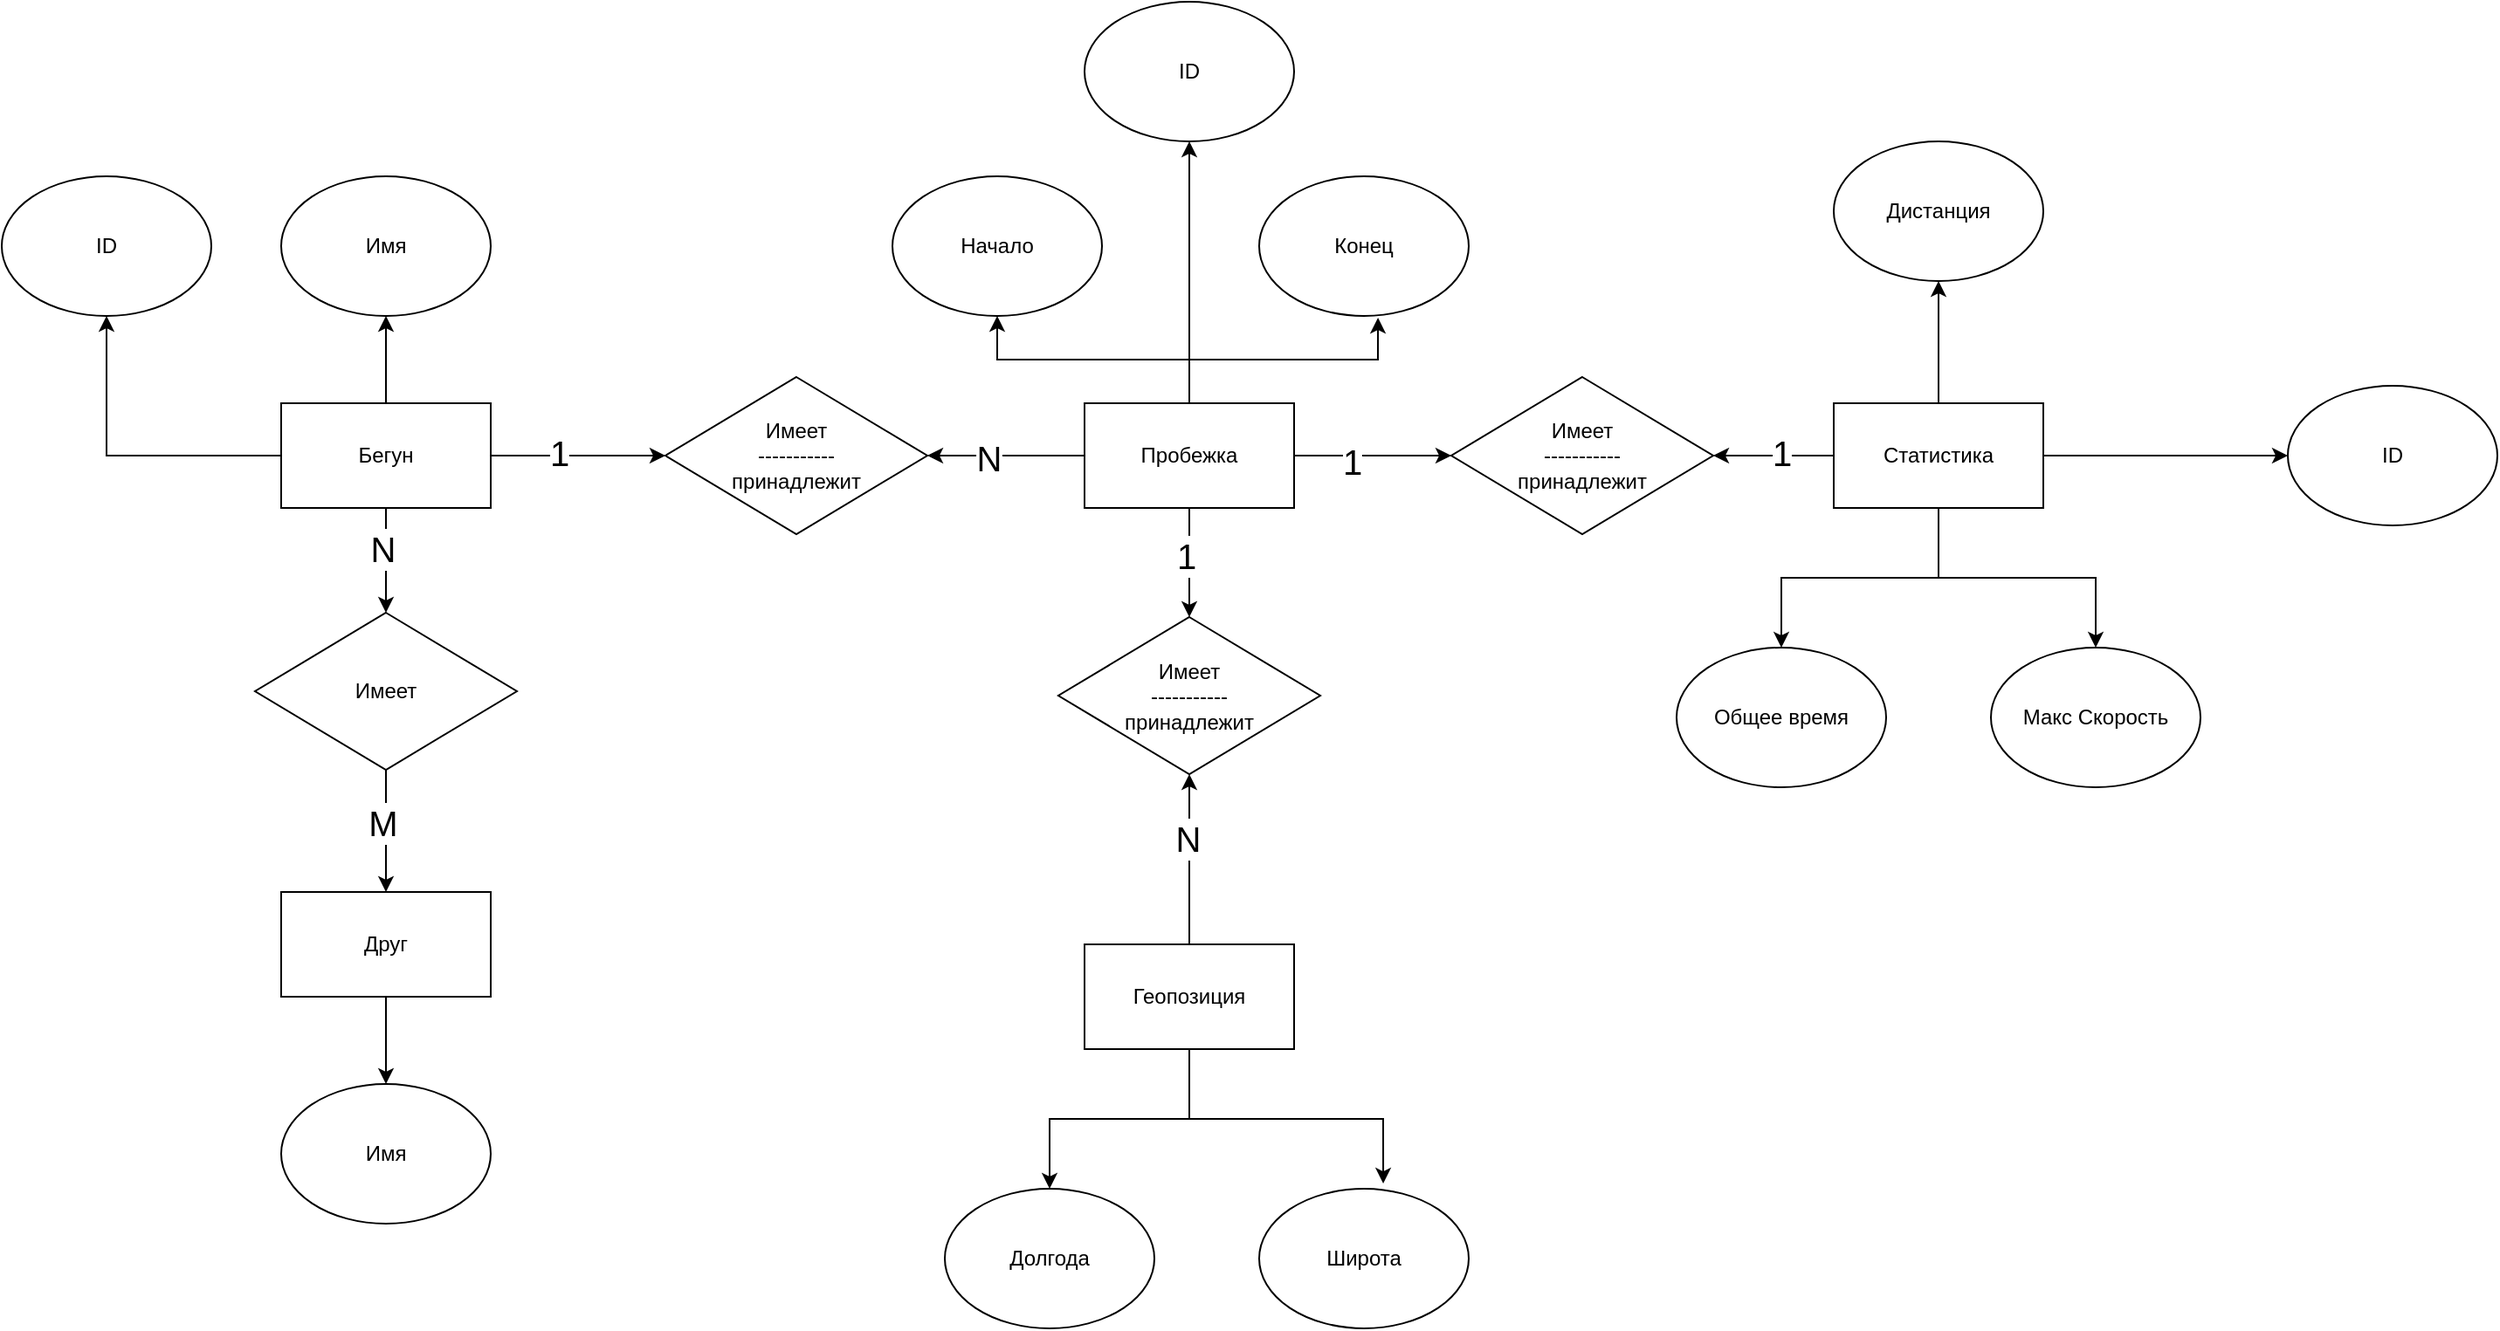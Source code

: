 <mxfile version="20.5.3" type="device" pages="4"><diagram id="G7HQwUdhMX8wW5QGixQw" name="CDM"><mxGraphModel dx="2932" dy="780" grid="1" gridSize="10" guides="1" tooltips="1" connect="1" arrows="1" fold="1" page="1" pageScale="1" pageWidth="850" pageHeight="1100" math="0" shadow="0"><root><mxCell id="0"/><mxCell id="1" parent="0"/><mxCell id="3zRJpmoKI505wAV3qdZz-3" value="" style="edgeStyle=orthogonalEdgeStyle;rounded=0;orthogonalLoop=1;jettySize=auto;html=1;" parent="1" source="3zRJpmoKI505wAV3qdZz-1" target="3zRJpmoKI505wAV3qdZz-2" edge="1"><mxGeometry relative="1" as="geometry"/></mxCell><mxCell id="3zRJpmoKI505wAV3qdZz-5" value="" style="edgeStyle=orthogonalEdgeStyle;rounded=0;orthogonalLoop=1;jettySize=auto;html=1;" parent="1" source="3zRJpmoKI505wAV3qdZz-1" target="3zRJpmoKI505wAV3qdZz-4" edge="1"><mxGeometry relative="1" as="geometry"/></mxCell><mxCell id="3zRJpmoKI505wAV3qdZz-45" value="1" style="edgeLabel;html=1;align=center;verticalAlign=middle;resizable=0;points=[];fontSize=20;" parent="3zRJpmoKI505wAV3qdZz-5" vertex="1" connectable="0"><mxGeometry x="-0.22" y="2" relative="1" as="geometry"><mxPoint as="offset"/></mxGeometry></mxCell><mxCell id="3zRJpmoKI505wAV3qdZz-34" value="" style="edgeStyle=orthogonalEdgeStyle;rounded=0;orthogonalLoop=1;jettySize=auto;html=1;" parent="1" source="3zRJpmoKI505wAV3qdZz-1" target="3zRJpmoKI505wAV3qdZz-33" edge="1"><mxGeometry relative="1" as="geometry"/></mxCell><mxCell id="3zRJpmoKI505wAV3qdZz-47" value="" style="edgeStyle=orthogonalEdgeStyle;rounded=0;orthogonalLoop=1;jettySize=auto;html=1;" parent="1" source="3zRJpmoKI505wAV3qdZz-1" target="3zRJpmoKI505wAV3qdZz-40" edge="1"><mxGeometry relative="1" as="geometry"/></mxCell><mxCell id="3zRJpmoKI505wAV3qdZz-48" value="N" style="edgeLabel;html=1;align=center;verticalAlign=middle;resizable=0;points=[];fontSize=20;" parent="3zRJpmoKI505wAV3qdZz-47" vertex="1" connectable="0"><mxGeometry x="-0.248" y="-2" relative="1" as="geometry"><mxPoint as="offset"/></mxGeometry></mxCell><mxCell id="3zRJpmoKI505wAV3qdZz-1" value="Бегун" style="rounded=0;whiteSpace=wrap;html=1;" parent="1" vertex="1"><mxGeometry x="90" y="390" width="120" height="60" as="geometry"/></mxCell><mxCell id="3zRJpmoKI505wAV3qdZz-2" value="Имя" style="ellipse;whiteSpace=wrap;html=1;" parent="1" vertex="1"><mxGeometry x="90" y="260" width="120" height="80" as="geometry"/></mxCell><mxCell id="3zRJpmoKI505wAV3qdZz-4" value="&lt;div&gt;Имеет&lt;/div&gt;&lt;div&gt;-----------&lt;/div&gt;&lt;div&gt;принадлежит&lt;br&gt;&lt;/div&gt;" style="rhombus;whiteSpace=wrap;html=1;" parent="1" vertex="1"><mxGeometry x="310" y="375" width="150" height="90" as="geometry"/></mxCell><mxCell id="3zRJpmoKI505wAV3qdZz-7" value="" style="edgeStyle=orthogonalEdgeStyle;rounded=0;orthogonalLoop=1;jettySize=auto;html=1;" parent="1" source="3zRJpmoKI505wAV3qdZz-6" target="3zRJpmoKI505wAV3qdZz-4" edge="1"><mxGeometry relative="1" as="geometry"/></mxCell><mxCell id="3zRJpmoKI505wAV3qdZz-46" value="N" style="edgeLabel;html=1;align=center;verticalAlign=middle;resizable=0;points=[];fontSize=20;" parent="3zRJpmoKI505wAV3qdZz-7" vertex="1" connectable="0"><mxGeometry x="0.222" y="1" relative="1" as="geometry"><mxPoint as="offset"/></mxGeometry></mxCell><mxCell id="3zRJpmoKI505wAV3qdZz-11" style="edgeStyle=orthogonalEdgeStyle;rounded=0;orthogonalLoop=1;jettySize=auto;html=1;exitX=0.5;exitY=0;exitDx=0;exitDy=0;entryX=0.5;entryY=1;entryDx=0;entryDy=0;" parent="1" source="3zRJpmoKI505wAV3qdZz-6" target="3zRJpmoKI505wAV3qdZz-8" edge="1"><mxGeometry relative="1" as="geometry"/></mxCell><mxCell id="3zRJpmoKI505wAV3qdZz-12" style="edgeStyle=orthogonalEdgeStyle;rounded=0;orthogonalLoop=1;jettySize=auto;html=1;exitX=0.5;exitY=0;exitDx=0;exitDy=0;entryX=0.567;entryY=1.013;entryDx=0;entryDy=0;entryPerimeter=0;" parent="1" source="3zRJpmoKI505wAV3qdZz-6" target="3zRJpmoKI505wAV3qdZz-9" edge="1"><mxGeometry relative="1" as="geometry"/></mxCell><mxCell id="3zRJpmoKI505wAV3qdZz-14" value="" style="edgeStyle=orthogonalEdgeStyle;rounded=0;orthogonalLoop=1;jettySize=auto;html=1;" parent="1" source="3zRJpmoKI505wAV3qdZz-6" target="3zRJpmoKI505wAV3qdZz-13" edge="1"><mxGeometry relative="1" as="geometry"><Array as="points"><mxPoint x="610" y="500"/><mxPoint x="610" y="500"/></Array></mxGeometry></mxCell><mxCell id="3zRJpmoKI505wAV3qdZz-52" value="1" style="edgeLabel;html=1;align=center;verticalAlign=middle;resizable=0;points=[];fontSize=20;" parent="3zRJpmoKI505wAV3qdZz-14" vertex="1" connectable="0"><mxGeometry x="-0.144" y="-2" relative="1" as="geometry"><mxPoint as="offset"/></mxGeometry></mxCell><mxCell id="3zRJpmoKI505wAV3qdZz-25" value="" style="edgeStyle=orthogonalEdgeStyle;rounded=0;orthogonalLoop=1;jettySize=auto;html=1;" parent="1" source="3zRJpmoKI505wAV3qdZz-6" target="3zRJpmoKI505wAV3qdZz-24" edge="1"><mxGeometry relative="1" as="geometry"/></mxCell><mxCell id="3zRJpmoKI505wAV3qdZz-50" value="1" style="edgeLabel;html=1;align=center;verticalAlign=middle;resizable=0;points=[];fontSize=20;" parent="3zRJpmoKI505wAV3qdZz-25" vertex="1" connectable="0"><mxGeometry x="-0.269" y="-3" relative="1" as="geometry"><mxPoint as="offset"/></mxGeometry></mxCell><mxCell id="3zRJpmoKI505wAV3qdZz-36" style="edgeStyle=orthogonalEdgeStyle;rounded=0;orthogonalLoop=1;jettySize=auto;html=1;exitX=0.5;exitY=0;exitDx=0;exitDy=0;entryX=0.5;entryY=1;entryDx=0;entryDy=0;" parent="1" source="3zRJpmoKI505wAV3qdZz-6" target="3zRJpmoKI505wAV3qdZz-35" edge="1"><mxGeometry relative="1" as="geometry"/></mxCell><mxCell id="3zRJpmoKI505wAV3qdZz-6" value="Пробежка" style="rounded=0;whiteSpace=wrap;html=1;" parent="1" vertex="1"><mxGeometry x="550" y="390" width="120" height="60" as="geometry"/></mxCell><mxCell id="3zRJpmoKI505wAV3qdZz-8" value="Начало" style="ellipse;whiteSpace=wrap;html=1;" parent="1" vertex="1"><mxGeometry x="440" y="260" width="120" height="80" as="geometry"/></mxCell><mxCell id="3zRJpmoKI505wAV3qdZz-9" value="Конец" style="ellipse;whiteSpace=wrap;html=1;" parent="1" vertex="1"><mxGeometry x="650" y="260" width="120" height="80" as="geometry"/></mxCell><mxCell id="3zRJpmoKI505wAV3qdZz-13" value="&lt;div&gt;Имеет&lt;/div&gt;&lt;div&gt;-----------&lt;/div&gt;&lt;div&gt;принадлежит&lt;br&gt;&lt;/div&gt;" style="rhombus;whiteSpace=wrap;html=1;" parent="1" vertex="1"><mxGeometry x="535" y="512.5" width="150" height="90" as="geometry"/></mxCell><mxCell id="3zRJpmoKI505wAV3qdZz-16" value="" style="edgeStyle=orthogonalEdgeStyle;rounded=0;orthogonalLoop=1;jettySize=auto;html=1;" parent="1" source="3zRJpmoKI505wAV3qdZz-15" target="3zRJpmoKI505wAV3qdZz-13" edge="1"><mxGeometry relative="1" as="geometry"/></mxCell><mxCell id="3zRJpmoKI505wAV3qdZz-53" value="N" style="edgeLabel;html=1;align=center;verticalAlign=middle;resizable=0;points=[];fontSize=20;" parent="3zRJpmoKI505wAV3qdZz-16" vertex="1" connectable="0"><mxGeometry x="0.263" y="1" relative="1" as="geometry"><mxPoint as="offset"/></mxGeometry></mxCell><mxCell id="3zRJpmoKI505wAV3qdZz-20" style="edgeStyle=orthogonalEdgeStyle;rounded=0;orthogonalLoop=1;jettySize=auto;html=1;exitX=0.5;exitY=1;exitDx=0;exitDy=0;entryX=0.5;entryY=0;entryDx=0;entryDy=0;" parent="1" source="3zRJpmoKI505wAV3qdZz-15" target="3zRJpmoKI505wAV3qdZz-17" edge="1"><mxGeometry relative="1" as="geometry"/></mxCell><mxCell id="3zRJpmoKI505wAV3qdZz-21" style="edgeStyle=orthogonalEdgeStyle;rounded=0;orthogonalLoop=1;jettySize=auto;html=1;exitX=0.5;exitY=1;exitDx=0;exitDy=0;entryX=0.592;entryY=-0.037;entryDx=0;entryDy=0;entryPerimeter=0;" parent="1" source="3zRJpmoKI505wAV3qdZz-15" target="3zRJpmoKI505wAV3qdZz-19" edge="1"><mxGeometry relative="1" as="geometry"/></mxCell><mxCell id="3zRJpmoKI505wAV3qdZz-15" value="Геопозиция" style="rounded=0;whiteSpace=wrap;html=1;" parent="1" vertex="1"><mxGeometry x="550" y="700" width="120" height="60" as="geometry"/></mxCell><mxCell id="3zRJpmoKI505wAV3qdZz-17" value="Долгода" style="ellipse;whiteSpace=wrap;html=1;" parent="1" vertex="1"><mxGeometry x="470" y="840" width="120" height="80" as="geometry"/></mxCell><mxCell id="3zRJpmoKI505wAV3qdZz-19" value="Широта" style="ellipse;whiteSpace=wrap;html=1;" parent="1" vertex="1"><mxGeometry x="650" y="840" width="120" height="80" as="geometry"/></mxCell><mxCell id="3zRJpmoKI505wAV3qdZz-26" value="" style="edgeStyle=orthogonalEdgeStyle;rounded=0;orthogonalLoop=1;jettySize=auto;html=1;" parent="1" source="3zRJpmoKI505wAV3qdZz-23" target="3zRJpmoKI505wAV3qdZz-24" edge="1"><mxGeometry relative="1" as="geometry"/></mxCell><mxCell id="3zRJpmoKI505wAV3qdZz-51" value="1" style="edgeLabel;html=1;align=center;verticalAlign=middle;resizable=0;points=[];fontSize=20;" parent="3zRJpmoKI505wAV3qdZz-26" vertex="1" connectable="0"><mxGeometry x="-0.137" y="-2" relative="1" as="geometry"><mxPoint as="offset"/></mxGeometry></mxCell><mxCell id="3zRJpmoKI505wAV3qdZz-30" value="" style="edgeStyle=orthogonalEdgeStyle;rounded=0;orthogonalLoop=1;jettySize=auto;html=1;" parent="1" source="3zRJpmoKI505wAV3qdZz-23" target="3zRJpmoKI505wAV3qdZz-29" edge="1"><mxGeometry relative="1" as="geometry"/></mxCell><mxCell id="3zRJpmoKI505wAV3qdZz-31" style="edgeStyle=orthogonalEdgeStyle;rounded=0;orthogonalLoop=1;jettySize=auto;html=1;exitX=0.5;exitY=1;exitDx=0;exitDy=0;entryX=0.5;entryY=0;entryDx=0;entryDy=0;" parent="1" source="3zRJpmoKI505wAV3qdZz-23" target="3zRJpmoKI505wAV3qdZz-27" edge="1"><mxGeometry relative="1" as="geometry"/></mxCell><mxCell id="3zRJpmoKI505wAV3qdZz-32" style="edgeStyle=orthogonalEdgeStyle;rounded=0;orthogonalLoop=1;jettySize=auto;html=1;exitX=0.5;exitY=1;exitDx=0;exitDy=0;entryX=0.5;entryY=0;entryDx=0;entryDy=0;" parent="1" source="3zRJpmoKI505wAV3qdZz-23" target="3zRJpmoKI505wAV3qdZz-28" edge="1"><mxGeometry relative="1" as="geometry"/></mxCell><mxCell id="3zRJpmoKI505wAV3qdZz-38" style="edgeStyle=orthogonalEdgeStyle;rounded=0;orthogonalLoop=1;jettySize=auto;html=1;exitX=1;exitY=0.5;exitDx=0;exitDy=0;" parent="1" source="3zRJpmoKI505wAV3qdZz-23" target="3zRJpmoKI505wAV3qdZz-37" edge="1"><mxGeometry relative="1" as="geometry"/></mxCell><mxCell id="3zRJpmoKI505wAV3qdZz-23" value="Статистика" style="rounded=0;whiteSpace=wrap;html=1;" parent="1" vertex="1"><mxGeometry x="979" y="390" width="120" height="60" as="geometry"/></mxCell><mxCell id="3zRJpmoKI505wAV3qdZz-24" value="&lt;div&gt;Имеет&lt;/div&gt;&lt;div&gt;-----------&lt;/div&gt;&lt;div&gt;принадлежит&lt;br&gt;&lt;/div&gt;" style="rhombus;whiteSpace=wrap;html=1;" parent="1" vertex="1"><mxGeometry x="760" y="375" width="150" height="90" as="geometry"/></mxCell><mxCell id="3zRJpmoKI505wAV3qdZz-27" value="Общее время" style="ellipse;whiteSpace=wrap;html=1;" parent="1" vertex="1"><mxGeometry x="889" y="530" width="120" height="80" as="geometry"/></mxCell><mxCell id="3zRJpmoKI505wAV3qdZz-28" value="Макс Скорость" style="ellipse;whiteSpace=wrap;html=1;" parent="1" vertex="1"><mxGeometry x="1069" y="530" width="120" height="80" as="geometry"/></mxCell><mxCell id="3zRJpmoKI505wAV3qdZz-29" value="Дистанция" style="ellipse;whiteSpace=wrap;html=1;" parent="1" vertex="1"><mxGeometry x="979" y="240" width="120" height="80" as="geometry"/></mxCell><mxCell id="3zRJpmoKI505wAV3qdZz-33" value="ID" style="ellipse;whiteSpace=wrap;html=1;" parent="1" vertex="1"><mxGeometry x="-70" y="260" width="120" height="80" as="geometry"/></mxCell><mxCell id="3zRJpmoKI505wAV3qdZz-35" value="ID" style="ellipse;whiteSpace=wrap;html=1;" parent="1" vertex="1"><mxGeometry x="550" y="160" width="120" height="80" as="geometry"/></mxCell><mxCell id="3zRJpmoKI505wAV3qdZz-37" value="ID" style="ellipse;whiteSpace=wrap;html=1;" parent="1" vertex="1"><mxGeometry x="1239" y="380" width="120" height="80" as="geometry"/></mxCell><mxCell id="3zRJpmoKI505wAV3qdZz-44" value="" style="edgeStyle=orthogonalEdgeStyle;rounded=0;orthogonalLoop=1;jettySize=auto;html=1;" parent="1" source="3zRJpmoKI505wAV3qdZz-39" target="3zRJpmoKI505wAV3qdZz-43" edge="1"><mxGeometry relative="1" as="geometry"/></mxCell><mxCell id="3zRJpmoKI505wAV3qdZz-39" value="Друг" style="rounded=0;whiteSpace=wrap;html=1;" parent="1" vertex="1"><mxGeometry x="90" y="670" width="120" height="60" as="geometry"/></mxCell><mxCell id="3zRJpmoKI505wAV3qdZz-42" value="" style="edgeStyle=orthogonalEdgeStyle;rounded=0;orthogonalLoop=1;jettySize=auto;html=1;" parent="1" source="3zRJpmoKI505wAV3qdZz-40" target="3zRJpmoKI505wAV3qdZz-39" edge="1"><mxGeometry relative="1" as="geometry"/></mxCell><mxCell id="3zRJpmoKI505wAV3qdZz-49" value="M" style="edgeLabel;html=1;align=center;verticalAlign=middle;resizable=0;points=[];fontSize=20;" parent="3zRJpmoKI505wAV3qdZz-42" vertex="1" connectable="0"><mxGeometry x="-0.152" y="-2" relative="1" as="geometry"><mxPoint as="offset"/></mxGeometry></mxCell><mxCell id="3zRJpmoKI505wAV3qdZz-40" value="&lt;div&gt;Имеет&lt;/div&gt;" style="rhombus;whiteSpace=wrap;html=1;" parent="1" vertex="1"><mxGeometry x="75" y="510" width="150" height="90" as="geometry"/></mxCell><mxCell id="3zRJpmoKI505wAV3qdZz-43" value="Имя" style="ellipse;whiteSpace=wrap;html=1;" parent="1" vertex="1"><mxGeometry x="90" y="780" width="120" height="80" as="geometry"/></mxCell></root></mxGraphModel></diagram><diagram id="utLGjG_YOc95V1601sl4" name="RDM"><mxGraphModel dx="2082" dy="780" grid="1" gridSize="10" guides="1" tooltips="1" connect="1" arrows="1" fold="1" page="1" pageScale="1" pageWidth="850" pageHeight="1100" math="0" shadow="0"><root><mxCell id="0"/><mxCell id="1" parent="0"/><mxCell id="uEBALtNVFlHHO8TN314Z-2" value="Stat" style="swimlane;fontStyle=0;childLayout=stackLayout;horizontal=1;startSize=30;horizontalStack=0;resizeParent=1;resizeParentMax=0;resizeLast=0;collapsible=1;marginBottom=0;" parent="1" vertex="1"><mxGeometry x="340" y="300" width="140" height="150" as="geometry"/></mxCell><mxCell id="uEBALtNVFlHHO8TN314Z-3" value="runner_id" style="text;strokeColor=none;fillColor=none;align=left;verticalAlign=middle;spacingLeft=4;spacingRight=4;overflow=hidden;points=[[0,0.5],[1,0.5]];portConstraint=eastwest;rotatable=0;" parent="uEBALtNVFlHHO8TN314Z-2" vertex="1"><mxGeometry y="30" width="140" height="30" as="geometry"/></mxCell><mxCell id="uEBALtNVFlHHO8TN314Z-4" value="run_id" style="text;strokeColor=none;fillColor=none;align=left;verticalAlign=middle;spacingLeft=4;spacingRight=4;overflow=hidden;points=[[0,0.5],[1,0.5]];portConstraint=eastwest;rotatable=0;" parent="uEBALtNVFlHHO8TN314Z-2" vertex="1"><mxGeometry y="60" width="140" height="30" as="geometry"/></mxCell><mxCell id="3H1273GRS0o4d_FiySe--21" value="activity_id" style="text;strokeColor=none;fillColor=none;align=left;verticalAlign=middle;spacingLeft=4;spacingRight=4;overflow=hidden;points=[[0,0.5],[1,0.5]];portConstraint=eastwest;rotatable=0;" vertex="1" parent="uEBALtNVFlHHO8TN314Z-2"><mxGeometry y="90" width="140" height="30" as="geometry"/></mxCell><mxCell id="uEBALtNVFlHHO8TN314Z-5" value="position_id" style="text;strokeColor=none;fillColor=none;align=left;verticalAlign=middle;spacingLeft=4;spacingRight=4;overflow=hidden;points=[[0,0.5],[1,0.5]];portConstraint=eastwest;rotatable=0;" parent="uEBALtNVFlHHO8TN314Z-2" vertex="1"><mxGeometry y="120" width="140" height="30" as="geometry"/></mxCell><mxCell id="uEBALtNVFlHHO8TN314Z-12" style="edgeStyle=orthogonalEdgeStyle;rounded=0;orthogonalLoop=1;jettySize=auto;html=1;exitX=0.5;exitY=0;exitDx=0;exitDy=0;entryX=0.5;entryY=1;entryDx=0;entryDy=0;entryPerimeter=0;" parent="1" source="uEBALtNVFlHHO8TN314Z-6" target="uEBALtNVFlHHO8TN314Z-5" edge="1"><mxGeometry relative="1" as="geometry"/></mxCell><mxCell id="uEBALtNVFlHHO8TN314Z-6" value="Position" style="swimlane;fontStyle=0;childLayout=stackLayout;horizontal=1;startSize=30;horizontalStack=0;resizeParent=1;resizeParentMax=0;resizeLast=0;collapsible=1;marginBottom=0;" parent="1" vertex="1"><mxGeometry x="340" y="510" width="140" height="150" as="geometry"/></mxCell><mxCell id="uEBALtNVFlHHO8TN314Z-7" value="ID" style="text;strokeColor=none;fillColor=none;align=left;verticalAlign=middle;spacingLeft=4;spacingRight=4;overflow=hidden;points=[[0,0.5],[1,0.5]];portConstraint=eastwest;rotatable=0;" parent="uEBALtNVFlHHO8TN314Z-6" vertex="1"><mxGeometry y="30" width="140" height="30" as="geometry"/></mxCell><mxCell id="uEBALtNVFlHHO8TN314Z-8" value="lat" style="text;strokeColor=none;fillColor=none;align=left;verticalAlign=middle;spacingLeft=4;spacingRight=4;overflow=hidden;points=[[0,0.5],[1,0.5]];portConstraint=eastwest;rotatable=0;" parent="uEBALtNVFlHHO8TN314Z-6" vertex="1"><mxGeometry y="60" width="140" height="30" as="geometry"/></mxCell><mxCell id="uEBALtNVFlHHO8TN314Z-10" value="long" style="text;strokeColor=none;fillColor=none;align=left;verticalAlign=middle;spacingLeft=4;spacingRight=4;overflow=hidden;points=[[0,0.5],[1,0.5]];portConstraint=eastwest;rotatable=0;" parent="uEBALtNVFlHHO8TN314Z-6" vertex="1"><mxGeometry y="90" width="140" height="30" as="geometry"/></mxCell><mxCell id="uEBALtNVFlHHO8TN314Z-9" value="timestamp" style="text;strokeColor=none;fillColor=none;align=left;verticalAlign=middle;spacingLeft=4;spacingRight=4;overflow=hidden;points=[[0,0.5],[1,0.5]];portConstraint=eastwest;rotatable=0;" parent="uEBALtNVFlHHO8TN314Z-6" vertex="1"><mxGeometry y="120" width="140" height="30" as="geometry"/></mxCell><mxCell id="uEBALtNVFlHHO8TN314Z-17" style="edgeStyle=orthogonalEdgeStyle;rounded=0;orthogonalLoop=1;jettySize=auto;html=1;exitX=1;exitY=0.5;exitDx=0;exitDy=0;entryX=0;entryY=0.5;entryDx=0;entryDy=0;" parent="1" source="uEBALtNVFlHHO8TN314Z-13" target="uEBALtNVFlHHO8TN314Z-4" edge="1"><mxGeometry relative="1" as="geometry"/></mxCell><mxCell id="uEBALtNVFlHHO8TN314Z-24" style="edgeStyle=orthogonalEdgeStyle;rounded=0;orthogonalLoop=1;jettySize=auto;html=1;exitX=0.25;exitY=0;exitDx=0;exitDy=0;entryX=0.25;entryY=1;entryDx=0;entryDy=0;" parent="1" source="uEBALtNVFlHHO8TN314Z-13" target="uEBALtNVFlHHO8TN314Z-18" edge="1"><mxGeometry relative="1" as="geometry"/></mxCell><mxCell id="uEBALtNVFlHHO8TN314Z-25" style="edgeStyle=orthogonalEdgeStyle;rounded=0;orthogonalLoop=1;jettySize=auto;html=1;exitX=0.75;exitY=0;exitDx=0;exitDy=0;entryX=0.75;entryY=1;entryDx=0;entryDy=0;" parent="1" source="uEBALtNVFlHHO8TN314Z-13" target="uEBALtNVFlHHO8TN314Z-18" edge="1"><mxGeometry relative="1" as="geometry"/></mxCell><mxCell id="uEBALtNVFlHHO8TN314Z-13" value="Runner" style="swimlane;fontStyle=0;childLayout=stackLayout;horizontal=1;startSize=30;horizontalStack=0;resizeParent=1;resizeParentMax=0;resizeLast=0;collapsible=1;marginBottom=0;" parent="1" vertex="1"><mxGeometry x="70" y="330" width="140" height="90" as="geometry"/></mxCell><mxCell id="uEBALtNVFlHHO8TN314Z-14" value="ID" style="text;strokeColor=none;fillColor=none;align=left;verticalAlign=middle;spacingLeft=4;spacingRight=4;overflow=hidden;points=[[0,0.5],[1,0.5]];portConstraint=eastwest;rotatable=0;" parent="uEBALtNVFlHHO8TN314Z-13" vertex="1"><mxGeometry y="30" width="140" height="30" as="geometry"/></mxCell><mxCell id="uEBALtNVFlHHO8TN314Z-15" value="Name" style="text;strokeColor=none;fillColor=none;align=left;verticalAlign=middle;spacingLeft=4;spacingRight=4;overflow=hidden;points=[[0,0.5],[1,0.5]];portConstraint=eastwest;rotatable=0;" parent="uEBALtNVFlHHO8TN314Z-13" vertex="1"><mxGeometry y="60" width="140" height="30" as="geometry"/></mxCell><mxCell id="uEBALtNVFlHHO8TN314Z-18" value="Friendship" style="swimlane;fontStyle=0;childLayout=stackLayout;horizontal=1;startSize=30;horizontalStack=0;resizeParent=1;resizeParentMax=0;resizeLast=0;collapsible=1;marginBottom=0;" parent="1" vertex="1"><mxGeometry x="70" y="150" width="140" height="90" as="geometry"/></mxCell><mxCell id="uEBALtNVFlHHO8TN314Z-19" value="runner1_id" style="text;strokeColor=none;fillColor=none;align=left;verticalAlign=middle;spacingLeft=4;spacingRight=4;overflow=hidden;points=[[0,0.5],[1,0.5]];portConstraint=eastwest;rotatable=0;" parent="uEBALtNVFlHHO8TN314Z-18" vertex="1"><mxGeometry y="30" width="140" height="30" as="geometry"/></mxCell><mxCell id="uEBALtNVFlHHO8TN314Z-20" value="runner2_id" style="text;strokeColor=none;fillColor=none;align=left;verticalAlign=middle;spacingLeft=4;spacingRight=4;overflow=hidden;points=[[0,0.5],[1,0.5]];portConstraint=eastwest;rotatable=0;" parent="uEBALtNVFlHHO8TN314Z-18" vertex="1"><mxGeometry y="60" width="140" height="30" as="geometry"/></mxCell><mxCell id="uEBALtNVFlHHO8TN314Z-30" style="edgeStyle=orthogonalEdgeStyle;rounded=0;orthogonalLoop=1;jettySize=auto;html=1;exitX=0;exitY=0.5;exitDx=0;exitDy=0;entryX=1;entryY=0.5;entryDx=0;entryDy=0;" parent="1" source="uEBALtNVFlHHO8TN314Z-26" target="uEBALtNVFlHHO8TN314Z-4" edge="1"><mxGeometry relative="1" as="geometry"/></mxCell><mxCell id="uEBALtNVFlHHO8TN314Z-26" value="Run" style="swimlane;fontStyle=0;childLayout=stackLayout;horizontal=1;startSize=30;horizontalStack=0;resizeParent=1;resizeParentMax=0;resizeLast=0;collapsible=1;marginBottom=0;" parent="1" vertex="1"><mxGeometry x="620" y="330" width="140" height="90" as="geometry"/></mxCell><mxCell id="uEBALtNVFlHHO8TN314Z-27" value="ID" style="text;strokeColor=none;fillColor=none;align=left;verticalAlign=middle;spacingLeft=4;spacingRight=4;overflow=hidden;points=[[0,0.5],[1,0.5]];portConstraint=eastwest;rotatable=0;" parent="uEBALtNVFlHHO8TN314Z-26" vertex="1"><mxGeometry y="30" width="140" height="30" as="geometry"/></mxCell><mxCell id="uEBALtNVFlHHO8TN314Z-28" value="name" style="text;strokeColor=none;fillColor=none;align=left;verticalAlign=middle;spacingLeft=4;spacingRight=4;overflow=hidden;points=[[0,0.5],[1,0.5]];portConstraint=eastwest;rotatable=0;" parent="uEBALtNVFlHHO8TN314Z-26" vertex="1"><mxGeometry y="60" width="140" height="30" as="geometry"/></mxCell><mxCell id="3H1273GRS0o4d_FiySe--19" style="edgeStyle=orthogonalEdgeStyle;rounded=0;orthogonalLoop=1;jettySize=auto;html=1;exitX=0.5;exitY=1;exitDx=0;exitDy=0;entryX=0.5;entryY=0;entryDx=0;entryDy=0;" edge="1" parent="1" source="3H1273GRS0o4d_FiySe--5" target="uEBALtNVFlHHO8TN314Z-2"><mxGeometry relative="1" as="geometry"/></mxCell><mxCell id="3H1273GRS0o4d_FiySe--5" value="Activity" style="swimlane;fontStyle=0;childLayout=stackLayout;horizontal=1;startSize=30;horizontalStack=0;resizeParent=1;resizeParentMax=0;resizeLast=0;collapsible=1;marginBottom=0;" vertex="1" parent="1"><mxGeometry x="340" y="80" width="140" height="150" as="geometry"/></mxCell><mxCell id="3H1273GRS0o4d_FiySe--6" value="ID" style="text;strokeColor=none;fillColor=none;align=left;verticalAlign=middle;spacingLeft=4;spacingRight=4;overflow=hidden;points=[[0,0.5],[1,0.5]];portConstraint=eastwest;rotatable=0;" vertex="1" parent="3H1273GRS0o4d_FiySe--5"><mxGeometry y="30" width="140" height="30" as="geometry"/></mxCell><mxCell id="3H1273GRS0o4d_FiySe--7" value="start" style="text;strokeColor=none;fillColor=none;align=left;verticalAlign=middle;spacingLeft=4;spacingRight=4;overflow=hidden;points=[[0,0.5],[1,0.5]];portConstraint=eastwest;rotatable=0;" vertex="1" parent="3H1273GRS0o4d_FiySe--5"><mxGeometry y="60" width="140" height="30" as="geometry"/></mxCell><mxCell id="3H1273GRS0o4d_FiySe--10" value="stop" style="text;strokeColor=none;fillColor=none;align=left;verticalAlign=middle;spacingLeft=4;spacingRight=4;overflow=hidden;points=[[0,0.5],[1,0.5]];portConstraint=eastwest;rotatable=0;" vertex="1" parent="3H1273GRS0o4d_FiySe--5"><mxGeometry y="90" width="140" height="30" as="geometry"/></mxCell><mxCell id="3H1273GRS0o4d_FiySe--8" value="type (Active/Stop)" style="text;strokeColor=none;fillColor=none;align=left;verticalAlign=middle;spacingLeft=4;spacingRight=4;overflow=hidden;points=[[0,0.5],[1,0.5]];portConstraint=eastwest;rotatable=0;" vertex="1" parent="3H1273GRS0o4d_FiySe--5"><mxGeometry y="120" width="140" height="30" as="geometry"/></mxCell></root></mxGraphModel></diagram><diagram id="Tr_X63IQuLkKP71bGdg2" name="Application Workflow"><mxGraphModel dx="2082" dy="780" grid="1" gridSize="10" guides="1" tooltips="1" connect="1" arrows="1" fold="1" page="1" pageScale="1" pageWidth="850" pageHeight="1100" math="0" shadow="0"><root><mxCell id="0"/><mxCell id="1" parent="0"/><mxCell id="da2h0cuJGe3xc6NBouoT-2" value="&lt;h1&gt;Application Workflow&lt;br&gt;&lt;/h1&gt;&lt;div&gt;Q1: Найти бегуна по ID&lt;/div&gt;&lt;div&gt;Q2: Найти пробежки по бегуну&lt;/div&gt;&lt;div&gt;Q3: Найти геокоординаты/маршрут по пробежке&lt;/div&gt;&lt;div&gt;Q4: Найти статистику по пробежке&lt;br&gt;&lt;/div&gt;&lt;div&gt;Q5: Найти друзей бегуна&lt;br&gt;&lt;/div&gt;" style="text;html=1;strokeColor=none;fillColor=none;spacing=5;spacingTop=-20;whiteSpace=wrap;overflow=hidden;rounded=0;" parent="1" vertex="1"><mxGeometry x="40" y="40" width="290" height="130" as="geometry"/></mxCell><mxCell id="da2h0cuJGe3xc6NBouoT-5" value="" style="edgeStyle=orthogonalEdgeStyle;rounded=0;orthogonalLoop=1;jettySize=auto;html=1;" parent="1" source="da2h0cuJGe3xc6NBouoT-3" target="da2h0cuJGe3xc6NBouoT-4" edge="1"><mxGeometry relative="1" as="geometry"/></mxCell><mxCell id="da2h0cuJGe3xc6NBouoT-16" value="Q2" style="edgeLabel;html=1;align=center;verticalAlign=middle;resizable=0;points=[];" parent="da2h0cuJGe3xc6NBouoT-5" vertex="1" connectable="0"><mxGeometry x="-0.521" relative="1" as="geometry"><mxPoint x="11" as="offset"/></mxGeometry></mxCell><mxCell id="da2h0cuJGe3xc6NBouoT-11" value="" style="edgeStyle=orthogonalEdgeStyle;rounded=0;orthogonalLoop=1;jettySize=auto;html=1;" parent="1" source="da2h0cuJGe3xc6NBouoT-3" target="da2h0cuJGe3xc6NBouoT-10" edge="1"><mxGeometry relative="1" as="geometry"/></mxCell><mxCell id="da2h0cuJGe3xc6NBouoT-14" value="Q5" style="edgeLabel;html=1;align=center;verticalAlign=middle;resizable=0;points=[];" parent="da2h0cuJGe3xc6NBouoT-11" vertex="1" connectable="0"><mxGeometry x="-0.25" relative="1" as="geometry"><mxPoint as="offset"/></mxGeometry></mxCell><mxCell id="da2h0cuJGe3xc6NBouoT-3" value="Найти бегуна по ID" style="rounded=0;whiteSpace=wrap;html=1;" parent="1" vertex="1"><mxGeometry x="140" y="280" width="120" height="60" as="geometry"/></mxCell><mxCell id="da2h0cuJGe3xc6NBouoT-7" value="" style="edgeStyle=orthogonalEdgeStyle;rounded=0;orthogonalLoop=1;jettySize=auto;html=1;" parent="1" source="da2h0cuJGe3xc6NBouoT-4" target="da2h0cuJGe3xc6NBouoT-6" edge="1"><mxGeometry relative="1" as="geometry"/></mxCell><mxCell id="da2h0cuJGe3xc6NBouoT-15" value="Q3" style="edgeLabel;html=1;align=center;verticalAlign=middle;resizable=0;points=[];" parent="da2h0cuJGe3xc6NBouoT-7" vertex="1" connectable="0"><mxGeometry x="-0.111" y="1" relative="1" as="geometry"><mxPoint as="offset"/></mxGeometry></mxCell><mxCell id="da2h0cuJGe3xc6NBouoT-9" value="" style="edgeStyle=orthogonalEdgeStyle;rounded=0;orthogonalLoop=1;jettySize=auto;html=1;" parent="1" source="da2h0cuJGe3xc6NBouoT-4" target="da2h0cuJGe3xc6NBouoT-8" edge="1"><mxGeometry relative="1" as="geometry"/></mxCell><mxCell id="da2h0cuJGe3xc6NBouoT-17" value="Q4" style="edgeLabel;html=1;align=center;verticalAlign=middle;resizable=0;points=[];" parent="da2h0cuJGe3xc6NBouoT-9" vertex="1" connectable="0"><mxGeometry x="-0.093" y="3" relative="1" as="geometry"><mxPoint x="-3" as="offset"/></mxGeometry></mxCell><mxCell id="da2h0cuJGe3xc6NBouoT-4" value="Найти пробежки по бегуну" style="whiteSpace=wrap;html=1;rounded=0;" parent="1" vertex="1"><mxGeometry x="380" y="280" width="120" height="60" as="geometry"/></mxCell><mxCell id="da2h0cuJGe3xc6NBouoT-6" value="Найти маршрут по пробежке" style="whiteSpace=wrap;html=1;rounded=0;" parent="1" vertex="1"><mxGeometry x="550" y="280" width="120" height="60" as="geometry"/></mxCell><mxCell id="da2h0cuJGe3xc6NBouoT-8" value="Найти статистику по пробежке" style="whiteSpace=wrap;html=1;rounded=0;" parent="1" vertex="1"><mxGeometry x="380" y="420" width="120" height="60" as="geometry"/></mxCell><mxCell id="da2h0cuJGe3xc6NBouoT-10" value="Найти друзей по бегуну" style="whiteSpace=wrap;html=1;rounded=0;" parent="1" vertex="1"><mxGeometry x="140" y="420" width="120" height="60" as="geometry"/></mxCell><mxCell id="da2h0cuJGe3xc6NBouoT-12" value="" style="endArrow=classic;html=1;rounded=0;entryX=0.5;entryY=0;entryDx=0;entryDy=0;" parent="1" target="da2h0cuJGe3xc6NBouoT-3" edge="1"><mxGeometry width="50" height="50" relative="1" as="geometry"><mxPoint x="200" y="200" as="sourcePoint"/><mxPoint x="450" y="370" as="targetPoint"/></mxGeometry></mxCell><mxCell id="da2h0cuJGe3xc6NBouoT-13" value="Q1" style="edgeLabel;html=1;align=center;verticalAlign=middle;resizable=0;points=[];" parent="da2h0cuJGe3xc6NBouoT-12" vertex="1" connectable="0"><mxGeometry x="-0.275" y="-2" relative="1" as="geometry"><mxPoint as="offset"/></mxGeometry></mxCell></root></mxGraphModel></diagram><diagram id="LYajx7SCBbp83UIJn2M8" name="LDM and PDM"><mxGraphModel dx="2082" dy="780" grid="1" gridSize="10" guides="1" tooltips="1" connect="1" arrows="1" fold="1" page="1" pageScale="1" pageWidth="850" pageHeight="1100" math="0" shadow="0"><root><mxCell id="0"/><mxCell id="1" parent="0"/><mxCell id="h8VAMazS-vw0N6_yfJ4b-1" value="" style="edgeStyle=orthogonalEdgeStyle;rounded=0;orthogonalLoop=1;jettySize=auto;html=1;" parent="1" source="h8VAMazS-vw0N6_yfJ4b-5" target="h8VAMazS-vw0N6_yfJ4b-10" edge="1"><mxGeometry relative="1" as="geometry"/></mxCell><mxCell id="h8VAMazS-vw0N6_yfJ4b-2" value="Q2" style="edgeLabel;html=1;align=center;verticalAlign=middle;resizable=0;points=[];" parent="h8VAMazS-vw0N6_yfJ4b-1" vertex="1" connectable="0"><mxGeometry x="-0.521" relative="1" as="geometry"><mxPoint x="11" as="offset"/></mxGeometry></mxCell><mxCell id="h8VAMazS-vw0N6_yfJ4b-3" value="" style="edgeStyle=orthogonalEdgeStyle;rounded=0;orthogonalLoop=1;jettySize=auto;html=1;" parent="1" source="h8VAMazS-vw0N6_yfJ4b-5" target="h8VAMazS-vw0N6_yfJ4b-13" edge="1"><mxGeometry relative="1" as="geometry"/></mxCell><mxCell id="h8VAMazS-vw0N6_yfJ4b-4" value="Q5" style="edgeLabel;html=1;align=center;verticalAlign=middle;resizable=0;points=[];" parent="h8VAMazS-vw0N6_yfJ4b-3" vertex="1" connectable="0"><mxGeometry x="-0.25" relative="1" as="geometry"><mxPoint as="offset"/></mxGeometry></mxCell><mxCell id="h8VAMazS-vw0N6_yfJ4b-5" value="&lt;div&gt;runners_by_id&lt;/div&gt;&lt;div&gt;--------------------&lt;br&gt;&lt;/div&gt;&lt;div&gt;runner_id&amp;nbsp;&amp;nbsp; uuid&amp;nbsp; K&lt;br&gt;&lt;/div&gt;&lt;div&gt;name&amp;nbsp;&amp;nbsp;&amp;nbsp;&amp;nbsp;&amp;nbsp;&amp;nbsp;&amp;nbsp;&amp;nbsp;&amp;nbsp; text&amp;nbsp;&amp;nbsp;&amp;nbsp; C&lt;br&gt;&lt;/div&gt;" style="rounded=0;whiteSpace=wrap;html=1;align=left;" parent="1" vertex="1"><mxGeometry x="130" y="125" width="120" height="60" as="geometry"/></mxCell><mxCell id="h8VAMazS-vw0N6_yfJ4b-6" value="" style="edgeStyle=orthogonalEdgeStyle;rounded=0;orthogonalLoop=1;jettySize=auto;html=1;" parent="1" source="h8VAMazS-vw0N6_yfJ4b-10" target="h8VAMazS-vw0N6_yfJ4b-11" edge="1"><mxGeometry relative="1" as="geometry"/></mxCell><mxCell id="h8VAMazS-vw0N6_yfJ4b-7" value="Q3" style="edgeLabel;html=1;align=center;verticalAlign=middle;resizable=0;points=[];" parent="h8VAMazS-vw0N6_yfJ4b-6" vertex="1" connectable="0"><mxGeometry x="-0.111" y="1" relative="1" as="geometry"><mxPoint as="offset"/></mxGeometry></mxCell><mxCell id="h8VAMazS-vw0N6_yfJ4b-8" value="" style="edgeStyle=orthogonalEdgeStyle;rounded=0;orthogonalLoop=1;jettySize=auto;html=1;" parent="1" source="h8VAMazS-vw0N6_yfJ4b-10" target="h8VAMazS-vw0N6_yfJ4b-12" edge="1"><mxGeometry relative="1" as="geometry"/></mxCell><mxCell id="h8VAMazS-vw0N6_yfJ4b-9" value="Q4" style="edgeLabel;html=1;align=center;verticalAlign=middle;resizable=0;points=[];" parent="h8VAMazS-vw0N6_yfJ4b-8" vertex="1" connectable="0"><mxGeometry x="-0.093" y="3" relative="1" as="geometry"><mxPoint x="-3" as="offset"/></mxGeometry></mxCell><mxCell id="h8VAMazS-vw0N6_yfJ4b-10" value="&lt;div&gt;runs_by_runner_id&lt;/div&gt;&lt;div&gt;-------------------------&lt;/div&gt;&lt;div&gt;runner_id&amp;nbsp;&amp;nbsp; uuid&amp;nbsp;&amp;nbsp;&amp;nbsp;&amp;nbsp;&amp;nbsp;&amp;nbsp;&amp;nbsp;&amp;nbsp;&amp;nbsp;&amp;nbsp;&amp;nbsp;&amp;nbsp;&amp;nbsp; K&lt;/div&gt;&lt;div&gt;start&amp;nbsp;&amp;nbsp;&amp;nbsp;&amp;nbsp;&amp;nbsp;&amp;nbsp;&amp;nbsp;&amp;nbsp;&amp;nbsp;&amp;nbsp;&amp;nbsp;&amp;nbsp; timestamp&amp;nbsp; C&lt;/div&gt;&lt;div&gt;stop&amp;nbsp;&amp;nbsp;&amp;nbsp;&amp;nbsp;&amp;nbsp;&amp;nbsp;&amp;nbsp;&amp;nbsp;&amp;nbsp;&amp;nbsp;&amp;nbsp;&amp;nbsp; timestamp&amp;nbsp; C&lt;/div&gt;&lt;div&gt;run_id&amp;nbsp;&amp;nbsp;&amp;nbsp;&amp;nbsp;&amp;nbsp;&amp;nbsp;&amp;nbsp;&amp;nbsp; uuid&lt;br&gt;&lt;/div&gt;" style="whiteSpace=wrap;html=1;rounded=0;align=left;" parent="1" vertex="1"><mxGeometry x="300" y="90" width="190" height="130" as="geometry"/></mxCell><mxCell id="h8VAMazS-vw0N6_yfJ4b-11" value="&lt;div&gt;route_by_run_id&lt;/div&gt;&lt;div&gt;-----------------------&lt;/div&gt;&lt;div&gt;run_id&amp;nbsp;&amp;nbsp;&amp;nbsp;&amp;nbsp;&amp;nbsp;&amp;nbsp;&amp;nbsp;&amp;nbsp;&amp;nbsp;&amp;nbsp;&amp;nbsp; uuid&amp;nbsp;&amp;nbsp;&amp;nbsp;&amp;nbsp;&amp;nbsp;&amp;nbsp;&amp;nbsp;&amp;nbsp;&amp;nbsp;&amp;nbsp;&amp;nbsp;&amp;nbsp; K&lt;/div&gt;&lt;div&gt;timestamp&amp;nbsp;&amp;nbsp;&amp;nbsp; timestamp C&lt;/div&gt;&lt;div&gt;lat&amp;nbsp;&amp;nbsp;&amp;nbsp;&amp;nbsp;&amp;nbsp;&amp;nbsp;&amp;nbsp;&amp;nbsp;&amp;nbsp;&amp;nbsp;&amp;nbsp;&amp;nbsp;&amp;nbsp;&amp;nbsp;&amp;nbsp;&amp;nbsp;&amp;nbsp;&amp;nbsp; text&lt;br&gt;&lt;/div&gt;&lt;div&gt;long&amp;nbsp;&amp;nbsp;&amp;nbsp;&amp;nbsp;&amp;nbsp;&amp;nbsp;&amp;nbsp;&amp;nbsp;&amp;nbsp;&amp;nbsp;&amp;nbsp;&amp;nbsp;&amp;nbsp;&amp;nbsp; text&lt;br&gt;&lt;/div&gt;" style="whiteSpace=wrap;html=1;rounded=0;align=left;" parent="1" vertex="1"><mxGeometry x="560" y="95" width="170" height="120" as="geometry"/></mxCell><mxCell id="h8VAMazS-vw0N6_yfJ4b-12" value="&lt;div&gt;stats_by_run_id&lt;/div&gt;&lt;div&gt;----------------------&lt;/div&gt;&lt;div&gt;run_id&amp;nbsp;&amp;nbsp;&amp;nbsp; &amp;nbsp;&amp;nbsp;&amp;nbsp;&amp;nbsp;&amp;nbsp;&amp;nbsp; uuid &amp;nbsp;&amp;nbsp;&amp;nbsp;&amp;nbsp;&amp;nbsp;&amp;nbsp;&amp;nbsp; K&lt;/div&gt;&lt;div&gt;duration&amp;nbsp;&amp;nbsp;&amp;nbsp;&amp;nbsp;&amp;nbsp;&amp;nbsp;&amp;nbsp; duration&lt;br&gt;&lt;/div&gt;&lt;div&gt;distance&amp;nbsp;&amp;nbsp;&amp;nbsp;&amp;nbsp;&amp;nbsp;&amp;nbsp;&amp;nbsp; int&lt;br&gt;&lt;/div&gt;&lt;div&gt;max_speed&amp;nbsp; int&lt;br&gt;&lt;/div&gt;" style="whiteSpace=wrap;html=1;rounded=0;align=left;" parent="1" vertex="1"><mxGeometry x="312.5" y="270" width="165" height="100" as="geometry"/></mxCell><mxCell id="h8VAMazS-vw0N6_yfJ4b-13" value="&lt;div&gt;friends_by_runner_id&lt;/div&gt;&lt;div&gt;----------------------------&lt;/div&gt;&lt;div&gt;runner_id&amp;nbsp;&amp;nbsp;&amp;nbsp;&amp;nbsp;&amp;nbsp;&amp;nbsp;&amp;nbsp; uuid&amp;nbsp;&amp;nbsp; K&lt;/div&gt;&lt;div&gt;friend_name&amp;nbsp; text&amp;nbsp;&amp;nbsp;&amp;nbsp;&amp;nbsp; C&lt;br&gt;&lt;/div&gt;&lt;div&gt;friend_id&amp;nbsp;&amp;nbsp;&amp;nbsp;&amp;nbsp;&amp;nbsp;&amp;nbsp;&amp;nbsp;&amp;nbsp;&amp;nbsp; uuid&lt;br&gt;&lt;/div&gt;" style="whiteSpace=wrap;html=1;rounded=0;align=left;" parent="1" vertex="1"><mxGeometry x="120" y="240" width="140" height="110" as="geometry"/></mxCell><mxCell id="h8VAMazS-vw0N6_yfJ4b-14" value="" style="endArrow=classic;html=1;rounded=0;entryX=0.5;entryY=0;entryDx=0;entryDy=0;" parent="1" target="h8VAMazS-vw0N6_yfJ4b-5" edge="1"><mxGeometry width="50" height="50" relative="1" as="geometry"><mxPoint x="190" y="80" as="sourcePoint"/><mxPoint x="440" y="250" as="targetPoint"/></mxGeometry></mxCell><mxCell id="h8VAMazS-vw0N6_yfJ4b-15" value="Q1" style="edgeLabel;html=1;align=center;verticalAlign=middle;resizable=0;points=[];" parent="h8VAMazS-vw0N6_yfJ4b-14" vertex="1" connectable="0"><mxGeometry x="-0.275" y="-2" relative="1" as="geometry"><mxPoint as="offset"/></mxGeometry></mxCell><mxCell id="h8VAMazS-vw0N6_yfJ4b-16" value="&lt;div&gt;leaderboard_duration_by_route_id&lt;/div&gt;&lt;div&gt;------------------------------------------------&lt;/div&gt;&lt;div&gt;route_id&amp;nbsp;&amp;nbsp;&amp;nbsp;&amp;nbsp;&amp;nbsp;&amp;nbsp;&amp;nbsp;&amp;nbsp;&amp;nbsp;&amp;nbsp;&amp;nbsp; K&lt;/div&gt;&lt;div&gt;duration&amp;nbsp;&amp;nbsp;&amp;nbsp;&amp;nbsp;&amp;nbsp;&amp;nbsp;&amp;nbsp;&amp;nbsp;&amp;nbsp;&amp;nbsp;&amp;nbsp; C&lt;/div&gt;&lt;div&gt;runner_name&lt;/div&gt;&lt;div&gt;runner_id&lt;/div&gt;" style="rounded=0;whiteSpace=wrap;html=1;align=left;" parent="1" vertex="1"><mxGeometry x="290" y="450" width="210" height="105" as="geometry"/></mxCell><mxCell id="h8VAMazS-vw0N6_yfJ4b-18" value="" style="edgeStyle=orthogonalEdgeStyle;rounded=0;orthogonalLoop=1;jettySize=auto;html=1;" parent="1" source="h8VAMazS-vw0N6_yfJ4b-17" target="h8VAMazS-vw0N6_yfJ4b-16" edge="1"><mxGeometry relative="1" as="geometry"/></mxCell><mxCell id="h8VAMazS-vw0N6_yfJ4b-17" value="&lt;div&gt;routes_by_name&lt;/div&gt;&lt;div&gt;------------------------&lt;/div&gt;&lt;div&gt;name&amp;nbsp;&amp;nbsp;&amp;nbsp;&amp;nbsp;&amp;nbsp;&amp;nbsp; K&lt;/div&gt;&lt;div&gt;distance&lt;/div&gt;&lt;div&gt;route_id&lt;br&gt;&lt;/div&gt;" style="rounded=0;whiteSpace=wrap;html=1;align=left;" parent="1" vertex="1"><mxGeometry x="80" y="447.5" width="120" height="110" as="geometry"/></mxCell></root></mxGraphModel></diagram></mxfile>